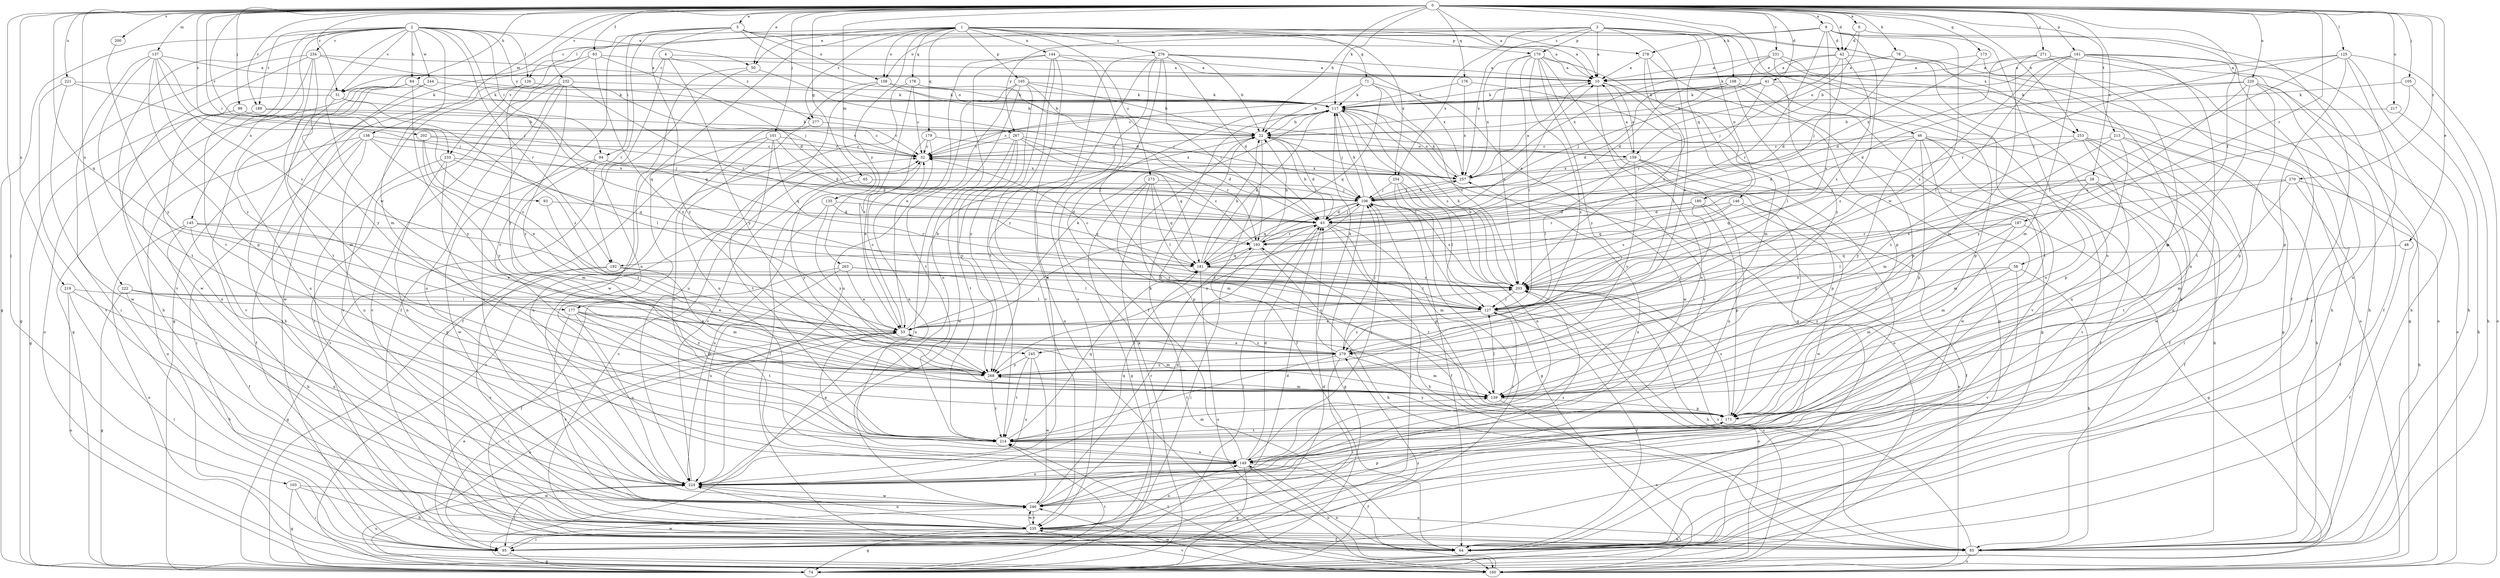 strict digraph  {
0;
1;
2;
3;
4;
5;
6;
9;
10;
22;
28;
31;
32;
41;
42;
43;
46;
48;
50;
53;
58;
63;
64;
65;
71;
74;
76;
84;
85;
93;
94;
95;
99;
101;
103;
105;
106;
108;
117;
125;
126;
127;
135;
137;
138;
139;
144;
145;
146;
149;
158;
159;
160;
161;
165;
170;
171;
173;
176;
177;
178;
179;
180;
181;
187;
189;
192;
193;
200;
202;
203;
213;
214;
217;
219;
220;
221;
222;
224;
231;
232;
233;
234;
235;
244;
245;
246;
253;
254;
257;
263;
267;
268;
270;
271;
273;
276;
277;
278;
279;
0 -> 5  [label=a];
0 -> 6  [label=a];
0 -> 9  [label=a];
0 -> 10  [label=a];
0 -> 22  [label=b];
0 -> 28  [label=c];
0 -> 31  [label=c];
0 -> 41  [label=d];
0 -> 42  [label=d];
0 -> 46  [label=e];
0 -> 48  [label=e];
0 -> 50  [label=e];
0 -> 58  [label=f];
0 -> 63  [label=f];
0 -> 65  [label=g];
0 -> 76  [label=h];
0 -> 84  [label=h];
0 -> 93  [label=i];
0 -> 99  [label=j];
0 -> 101  [label=j];
0 -> 103  [label=j];
0 -> 105  [label=j];
0 -> 108  [label=k];
0 -> 117  [label=k];
0 -> 125  [label=l];
0 -> 135  [label=m];
0 -> 137  [label=m];
0 -> 138  [label=m];
0 -> 161  [label=p];
0 -> 173  [label=q];
0 -> 176  [label=q];
0 -> 177  [label=q];
0 -> 187  [label=r];
0 -> 189  [label=r];
0 -> 200  [label=s];
0 -> 202  [label=s];
0 -> 213  [label=t];
0 -> 217  [label=u];
0 -> 219  [label=u];
0 -> 220  [label=u];
0 -> 221  [label=u];
0 -> 222  [label=u];
0 -> 231  [label=v];
0 -> 232  [label=v];
0 -> 233  [label=v];
0 -> 253  [label=x];
0 -> 270  [label=z];
0 -> 271  [label=z];
1 -> 10  [label=a];
1 -> 50  [label=e];
1 -> 71  [label=g];
1 -> 126  [label=l];
1 -> 144  [label=n];
1 -> 158  [label=o];
1 -> 165  [label=p];
1 -> 170  [label=p];
1 -> 177  [label=q];
1 -> 178  [label=q];
1 -> 179  [label=q];
1 -> 233  [label=v];
1 -> 253  [label=x];
1 -> 254  [label=x];
1 -> 263  [label=y];
1 -> 273  [label=z];
1 -> 276  [label=z];
1 -> 277  [label=z];
2 -> 31  [label=c];
2 -> 50  [label=e];
2 -> 74  [label=g];
2 -> 84  [label=h];
2 -> 94  [label=i];
2 -> 126  [label=l];
2 -> 139  [label=m];
2 -> 145  [label=n];
2 -> 189  [label=r];
2 -> 192  [label=r];
2 -> 203  [label=s];
2 -> 214  [label=t];
2 -> 234  [label=v];
2 -> 235  [label=v];
2 -> 244  [label=w];
2 -> 245  [label=w];
2 -> 267  [label=y];
3 -> 10  [label=a];
3 -> 53  [label=e];
3 -> 85  [label=h];
3 -> 146  [label=n];
3 -> 158  [label=o];
3 -> 170  [label=p];
3 -> 180  [label=q];
3 -> 254  [label=x];
3 -> 257  [label=x];
3 -> 267  [label=y];
3 -> 268  [label=y];
4 -> 10  [label=a];
4 -> 31  [label=c];
4 -> 149  [label=n];
4 -> 268  [label=y];
4 -> 277  [label=z];
5 -> 10  [label=a];
5 -> 94  [label=i];
5 -> 158  [label=o];
5 -> 159  [label=o];
5 -> 192  [label=r];
5 -> 214  [label=t];
5 -> 268  [label=y];
5 -> 278  [label=z];
6 -> 42  [label=d];
6 -> 64  [label=f];
6 -> 159  [label=o];
9 -> 31  [label=c];
9 -> 42  [label=d];
9 -> 64  [label=f];
9 -> 149  [label=n];
9 -> 192  [label=r];
9 -> 203  [label=s];
9 -> 245  [label=w];
9 -> 278  [label=z];
9 -> 279  [label=z];
10 -> 117  [label=k];
10 -> 127  [label=l];
10 -> 149  [label=n];
10 -> 159  [label=o];
22 -> 32  [label=c];
22 -> 43  [label=d];
22 -> 64  [label=f];
22 -> 95  [label=i];
22 -> 159  [label=o];
28 -> 64  [label=f];
28 -> 106  [label=j];
28 -> 139  [label=m];
28 -> 181  [label=q];
28 -> 214  [label=t];
31 -> 160  [label=o];
31 -> 181  [label=q];
31 -> 235  [label=v];
31 -> 279  [label=z];
32 -> 64  [label=f];
32 -> 257  [label=x];
41 -> 22  [label=b];
41 -> 74  [label=g];
41 -> 106  [label=j];
41 -> 117  [label=k];
41 -> 171  [label=p];
41 -> 193  [label=r];
42 -> 10  [label=a];
42 -> 43  [label=d];
42 -> 106  [label=j];
42 -> 117  [label=k];
42 -> 149  [label=n];
42 -> 203  [label=s];
43 -> 22  [label=b];
43 -> 53  [label=e];
43 -> 85  [label=h];
43 -> 95  [label=i];
43 -> 106  [label=j];
43 -> 139  [label=m];
43 -> 171  [label=p];
43 -> 193  [label=r];
46 -> 32  [label=c];
46 -> 43  [label=d];
46 -> 64  [label=f];
46 -> 85  [label=h];
46 -> 171  [label=p];
46 -> 235  [label=v];
46 -> 246  [label=w];
46 -> 268  [label=y];
48 -> 64  [label=f];
48 -> 181  [label=q];
50 -> 43  [label=d];
50 -> 64  [label=f];
50 -> 246  [label=w];
53 -> 22  [label=b];
53 -> 32  [label=c];
53 -> 95  [label=i];
53 -> 117  [label=k];
53 -> 139  [label=m];
53 -> 160  [label=o];
53 -> 203  [label=s];
53 -> 279  [label=z];
58 -> 85  [label=h];
58 -> 139  [label=m];
58 -> 203  [label=s];
58 -> 235  [label=v];
58 -> 268  [label=y];
63 -> 10  [label=a];
63 -> 43  [label=d];
63 -> 74  [label=g];
63 -> 268  [label=y];
63 -> 279  [label=z];
64 -> 32  [label=c];
65 -> 106  [label=j];
65 -> 268  [label=y];
71 -> 22  [label=b];
71 -> 117  [label=k];
71 -> 181  [label=q];
71 -> 203  [label=s];
71 -> 246  [label=w];
74 -> 32  [label=c];
74 -> 117  [label=k];
74 -> 214  [label=t];
74 -> 224  [label=u];
74 -> 279  [label=z];
76 -> 10  [label=a];
76 -> 106  [label=j];
76 -> 160  [label=o];
84 -> 74  [label=g];
84 -> 117  [label=k];
84 -> 139  [label=m];
84 -> 224  [label=u];
84 -> 268  [label=y];
85 -> 160  [label=o];
85 -> 203  [label=s];
85 -> 224  [label=u];
93 -> 43  [label=d];
93 -> 279  [label=z];
94 -> 43  [label=d];
94 -> 139  [label=m];
94 -> 246  [label=w];
94 -> 257  [label=x];
95 -> 43  [label=d];
95 -> 53  [label=e];
95 -> 74  [label=g];
95 -> 106  [label=j];
95 -> 246  [label=w];
99 -> 22  [label=b];
99 -> 32  [label=c];
99 -> 74  [label=g];
101 -> 32  [label=c];
101 -> 43  [label=d];
101 -> 149  [label=n];
101 -> 181  [label=q];
101 -> 214  [label=t];
101 -> 224  [label=u];
103 -> 74  [label=g];
103 -> 85  [label=h];
103 -> 95  [label=i];
103 -> 246  [label=w];
105 -> 85  [label=h];
105 -> 117  [label=k];
105 -> 203  [label=s];
106 -> 43  [label=d];
106 -> 64  [label=f];
106 -> 74  [label=g];
106 -> 117  [label=k];
106 -> 181  [label=q];
106 -> 203  [label=s];
106 -> 257  [label=x];
106 -> 268  [label=y];
108 -> 32  [label=c];
108 -> 43  [label=d];
108 -> 117  [label=k];
108 -> 127  [label=l];
108 -> 171  [label=p];
108 -> 235  [label=v];
117 -> 22  [label=b];
117 -> 32  [label=c];
117 -> 106  [label=j];
117 -> 127  [label=l];
117 -> 160  [label=o];
117 -> 203  [label=s];
117 -> 257  [label=x];
125 -> 10  [label=a];
125 -> 85  [label=h];
125 -> 127  [label=l];
125 -> 160  [label=o];
125 -> 171  [label=p];
125 -> 193  [label=r];
125 -> 224  [label=u];
126 -> 95  [label=i];
126 -> 117  [label=k];
126 -> 235  [label=v];
127 -> 53  [label=e];
127 -> 64  [label=f];
127 -> 160  [label=o];
127 -> 279  [label=z];
135 -> 43  [label=d];
135 -> 181  [label=q];
135 -> 224  [label=u];
135 -> 268  [label=y];
137 -> 10  [label=a];
137 -> 95  [label=i];
137 -> 106  [label=j];
137 -> 171  [label=p];
137 -> 203  [label=s];
137 -> 214  [label=t];
137 -> 279  [label=z];
138 -> 32  [label=c];
138 -> 64  [label=f];
138 -> 95  [label=i];
138 -> 127  [label=l];
138 -> 160  [label=o];
138 -> 224  [label=u];
138 -> 268  [label=y];
139 -> 127  [label=l];
139 -> 160  [label=o];
139 -> 171  [label=p];
144 -> 10  [label=a];
144 -> 53  [label=e];
144 -> 127  [label=l];
144 -> 160  [label=o];
144 -> 214  [label=t];
144 -> 224  [label=u];
144 -> 235  [label=v];
145 -> 53  [label=e];
145 -> 64  [label=f];
145 -> 85  [label=h];
145 -> 160  [label=o];
145 -> 193  [label=r];
146 -> 43  [label=d];
146 -> 64  [label=f];
146 -> 181  [label=q];
146 -> 203  [label=s];
146 -> 246  [label=w];
149 -> 43  [label=d];
149 -> 53  [label=e];
149 -> 64  [label=f];
149 -> 74  [label=g];
149 -> 106  [label=j];
149 -> 117  [label=k];
149 -> 127  [label=l];
149 -> 160  [label=o];
149 -> 224  [label=u];
158 -> 22  [label=b];
158 -> 64  [label=f];
158 -> 117  [label=k];
158 -> 224  [label=u];
159 -> 10  [label=a];
159 -> 127  [label=l];
159 -> 171  [label=p];
159 -> 214  [label=t];
159 -> 224  [label=u];
159 -> 257  [label=x];
159 -> 268  [label=y];
160 -> 149  [label=n];
160 -> 203  [label=s];
160 -> 214  [label=t];
160 -> 235  [label=v];
160 -> 246  [label=w];
161 -> 10  [label=a];
161 -> 22  [label=b];
161 -> 64  [label=f];
161 -> 74  [label=g];
161 -> 85  [label=h];
161 -> 127  [label=l];
161 -> 139  [label=m];
161 -> 203  [label=s];
161 -> 214  [label=t];
165 -> 22  [label=b];
165 -> 106  [label=j];
165 -> 117  [label=k];
165 -> 160  [label=o];
165 -> 214  [label=t];
165 -> 224  [label=u];
165 -> 268  [label=y];
170 -> 10  [label=a];
170 -> 74  [label=g];
170 -> 127  [label=l];
170 -> 171  [label=p];
170 -> 203  [label=s];
170 -> 235  [label=v];
170 -> 257  [label=x];
170 -> 268  [label=y];
170 -> 279  [label=z];
171 -> 22  [label=b];
171 -> 193  [label=r];
171 -> 203  [label=s];
171 -> 214  [label=t];
171 -> 268  [label=y];
173 -> 10  [label=a];
173 -> 85  [label=h];
173 -> 257  [label=x];
176 -> 74  [label=g];
176 -> 117  [label=k];
176 -> 257  [label=x];
177 -> 53  [label=e];
177 -> 139  [label=m];
177 -> 214  [label=t];
177 -> 224  [label=u];
177 -> 235  [label=v];
177 -> 268  [label=y];
178 -> 22  [label=b];
178 -> 32  [label=c];
178 -> 53  [label=e];
178 -> 74  [label=g];
178 -> 117  [label=k];
179 -> 32  [label=c];
179 -> 53  [label=e];
179 -> 149  [label=n];
179 -> 257  [label=x];
180 -> 43  [label=d];
180 -> 160  [label=o];
180 -> 171  [label=p];
180 -> 193  [label=r];
180 -> 279  [label=z];
181 -> 22  [label=b];
181 -> 117  [label=k];
181 -> 127  [label=l];
181 -> 160  [label=o];
181 -> 203  [label=s];
187 -> 74  [label=g];
187 -> 127  [label=l];
187 -> 139  [label=m];
187 -> 193  [label=r];
187 -> 279  [label=z];
189 -> 22  [label=b];
189 -> 32  [label=c];
189 -> 224  [label=u];
192 -> 74  [label=g];
192 -> 139  [label=m];
192 -> 203  [label=s];
192 -> 235  [label=v];
193 -> 10  [label=a];
193 -> 22  [label=b];
193 -> 32  [label=c];
193 -> 85  [label=h];
193 -> 95  [label=i];
193 -> 181  [label=q];
200 -> 268  [label=y];
202 -> 32  [label=c];
202 -> 53  [label=e];
202 -> 106  [label=j];
202 -> 203  [label=s];
203 -> 22  [label=b];
203 -> 32  [label=c];
203 -> 85  [label=h];
203 -> 117  [label=k];
203 -> 127  [label=l];
213 -> 32  [label=c];
213 -> 85  [label=h];
213 -> 95  [label=i];
213 -> 139  [label=m];
213 -> 171  [label=p];
214 -> 139  [label=m];
214 -> 149  [label=n];
214 -> 181  [label=q];
217 -> 22  [label=b];
217 -> 85  [label=h];
219 -> 95  [label=i];
219 -> 127  [label=l];
219 -> 160  [label=o];
219 -> 224  [label=u];
220 -> 43  [label=d];
220 -> 64  [label=f];
220 -> 117  [label=k];
220 -> 139  [label=m];
220 -> 160  [label=o];
220 -> 171  [label=p];
220 -> 268  [label=y];
221 -> 106  [label=j];
221 -> 117  [label=k];
221 -> 235  [label=v];
221 -> 246  [label=w];
222 -> 53  [label=e];
222 -> 74  [label=g];
222 -> 85  [label=h];
222 -> 127  [label=l];
224 -> 32  [label=c];
224 -> 95  [label=i];
224 -> 181  [label=q];
224 -> 246  [label=w];
224 -> 257  [label=x];
231 -> 10  [label=a];
231 -> 43  [label=d];
231 -> 160  [label=o];
231 -> 214  [label=t];
231 -> 224  [label=u];
231 -> 257  [label=x];
232 -> 95  [label=i];
232 -> 117  [label=k];
232 -> 193  [label=r];
232 -> 224  [label=u];
232 -> 235  [label=v];
232 -> 246  [label=w];
232 -> 268  [label=y];
233 -> 149  [label=n];
233 -> 181  [label=q];
233 -> 214  [label=t];
233 -> 235  [label=v];
233 -> 257  [label=x];
234 -> 10  [label=a];
234 -> 74  [label=g];
234 -> 85  [label=h];
234 -> 106  [label=j];
234 -> 214  [label=t];
234 -> 246  [label=w];
234 -> 268  [label=y];
235 -> 43  [label=d];
235 -> 64  [label=f];
235 -> 74  [label=g];
235 -> 85  [label=h];
235 -> 95  [label=i];
235 -> 149  [label=n];
235 -> 224  [label=u];
235 -> 246  [label=w];
244 -> 85  [label=h];
244 -> 117  [label=k];
244 -> 246  [label=w];
245 -> 214  [label=t];
245 -> 224  [label=u];
245 -> 246  [label=w];
245 -> 268  [label=y];
246 -> 43  [label=d];
246 -> 171  [label=p];
246 -> 193  [label=r];
246 -> 203  [label=s];
246 -> 235  [label=v];
253 -> 32  [label=c];
253 -> 64  [label=f];
253 -> 149  [label=n];
253 -> 224  [label=u];
253 -> 246  [label=w];
253 -> 279  [label=z];
254 -> 74  [label=g];
254 -> 95  [label=i];
254 -> 106  [label=j];
254 -> 127  [label=l];
254 -> 149  [label=n];
257 -> 10  [label=a];
257 -> 106  [label=j];
257 -> 117  [label=k];
263 -> 53  [label=e];
263 -> 64  [label=f];
263 -> 127  [label=l];
263 -> 203  [label=s];
263 -> 224  [label=u];
267 -> 32  [label=c];
267 -> 43  [label=d];
267 -> 181  [label=q];
267 -> 193  [label=r];
267 -> 214  [label=t];
267 -> 246  [label=w];
267 -> 268  [label=y];
268 -> 139  [label=m];
268 -> 214  [label=t];
270 -> 64  [label=f];
270 -> 85  [label=h];
270 -> 106  [label=j];
270 -> 139  [label=m];
270 -> 203  [label=s];
271 -> 10  [label=a];
271 -> 43  [label=d];
271 -> 85  [label=h];
271 -> 139  [label=m];
271 -> 171  [label=p];
273 -> 74  [label=g];
273 -> 106  [label=j];
273 -> 127  [label=l];
273 -> 139  [label=m];
273 -> 171  [label=p];
273 -> 181  [label=q];
276 -> 10  [label=a];
276 -> 22  [label=b];
276 -> 43  [label=d];
276 -> 64  [label=f];
276 -> 193  [label=r];
276 -> 224  [label=u];
276 -> 235  [label=v];
276 -> 257  [label=x];
276 -> 268  [label=y];
277 -> 32  [label=c];
277 -> 149  [label=n];
278 -> 10  [label=a];
278 -> 74  [label=g];
278 -> 139  [label=m];
278 -> 203  [label=s];
279 -> 53  [label=e];
279 -> 95  [label=i];
279 -> 106  [label=j];
279 -> 117  [label=k];
279 -> 139  [label=m];
279 -> 214  [label=t];
279 -> 268  [label=y];
}

